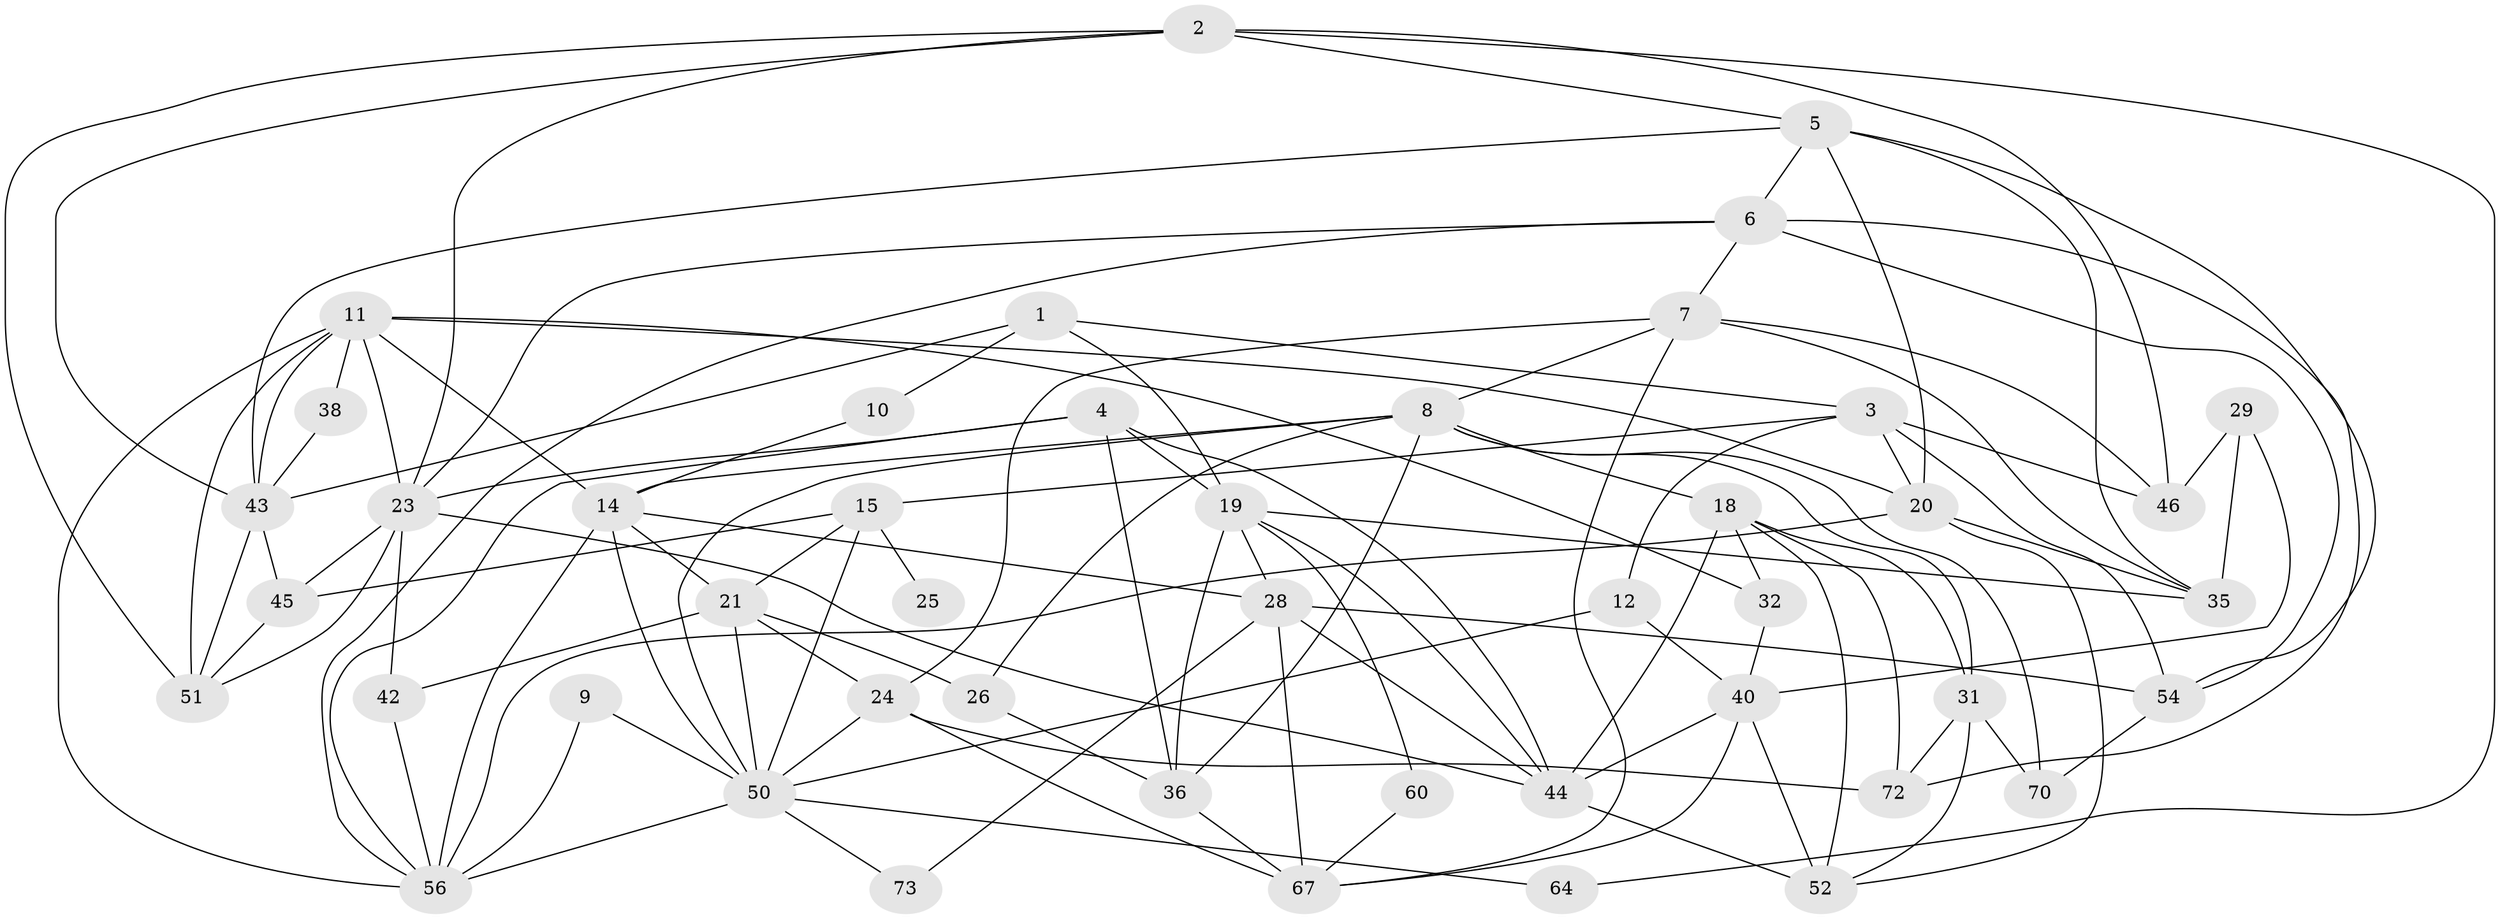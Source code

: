 // Generated by graph-tools (version 1.1) at 2025/24/03/03/25 07:24:04]
// undirected, 46 vertices, 114 edges
graph export_dot {
graph [start="1"]
  node [color=gray90,style=filled];
  1;
  2 [super="+30"];
  3 [super="+27"];
  4 [super="+22"];
  5 [super="+16"];
  6 [super="+58"];
  7 [super="+63"];
  8 [super="+37"];
  9;
  10;
  11 [super="+13"];
  12 [super="+34"];
  14 [super="+41"];
  15 [super="+17"];
  18 [super="+62"];
  19 [super="+33"];
  20 [super="+47"];
  21 [super="+68"];
  23 [super="+39"];
  24;
  25;
  26;
  28 [super="+59"];
  29;
  31 [super="+48"];
  32;
  35 [super="+65"];
  36;
  38;
  40 [super="+53"];
  42;
  43 [super="+57"];
  44 [super="+49"];
  45 [super="+55"];
  46;
  50 [super="+69"];
  51;
  52;
  54 [super="+66"];
  56 [super="+61"];
  60;
  64;
  67 [super="+71"];
  70;
  72;
  73;
  1 -- 43;
  1 -- 19;
  1 -- 10;
  1 -- 3;
  2 -- 46;
  2 -- 64;
  2 -- 51;
  2 -- 5;
  2 -- 23;
  2 -- 43;
  3 -- 46 [weight=2];
  3 -- 54;
  3 -- 15;
  3 -- 20;
  3 -- 12;
  4 -- 44;
  4 -- 36;
  4 -- 56;
  4 -- 19;
  4 -- 23;
  5 -- 54;
  5 -- 35;
  5 -- 20;
  5 -- 43;
  5 -- 6;
  6 -- 23;
  6 -- 54;
  6 -- 56;
  6 -- 72;
  6 -- 7;
  7 -- 67;
  7 -- 8;
  7 -- 24;
  7 -- 46;
  7 -- 35;
  8 -- 14;
  8 -- 36;
  8 -- 31;
  8 -- 18;
  8 -- 50;
  8 -- 70;
  8 -- 26;
  9 -- 50;
  9 -- 56;
  10 -- 14;
  11 -- 38;
  11 -- 43;
  11 -- 51;
  11 -- 32;
  11 -- 20;
  11 -- 56;
  11 -- 23;
  11 -- 14;
  12 -- 40;
  12 -- 50;
  14 -- 21;
  14 -- 56;
  14 -- 50 [weight=2];
  14 -- 28;
  15 -- 45;
  15 -- 25 [weight=2];
  15 -- 21;
  15 -- 50;
  18 -- 52;
  18 -- 32;
  18 -- 72;
  18 -- 44;
  18 -- 31;
  19 -- 35;
  19 -- 36;
  19 -- 60;
  19 -- 44;
  19 -- 28;
  20 -- 52;
  20 -- 56;
  20 -- 35;
  21 -- 24;
  21 -- 50;
  21 -- 26;
  21 -- 42;
  23 -- 51;
  23 -- 44;
  23 -- 42;
  23 -- 45;
  24 -- 50;
  24 -- 72;
  24 -- 67;
  26 -- 36;
  28 -- 67 [weight=2];
  28 -- 54;
  28 -- 73;
  28 -- 44;
  29 -- 40;
  29 -- 46;
  29 -- 35;
  31 -- 52;
  31 -- 70 [weight=2];
  31 -- 72;
  32 -- 40;
  36 -- 67;
  38 -- 43;
  40 -- 52;
  40 -- 44;
  40 -- 67;
  42 -- 56;
  43 -- 51;
  43 -- 45;
  44 -- 52;
  45 -- 51;
  50 -- 73;
  50 -- 64;
  50 -- 56;
  54 -- 70;
  60 -- 67;
}
